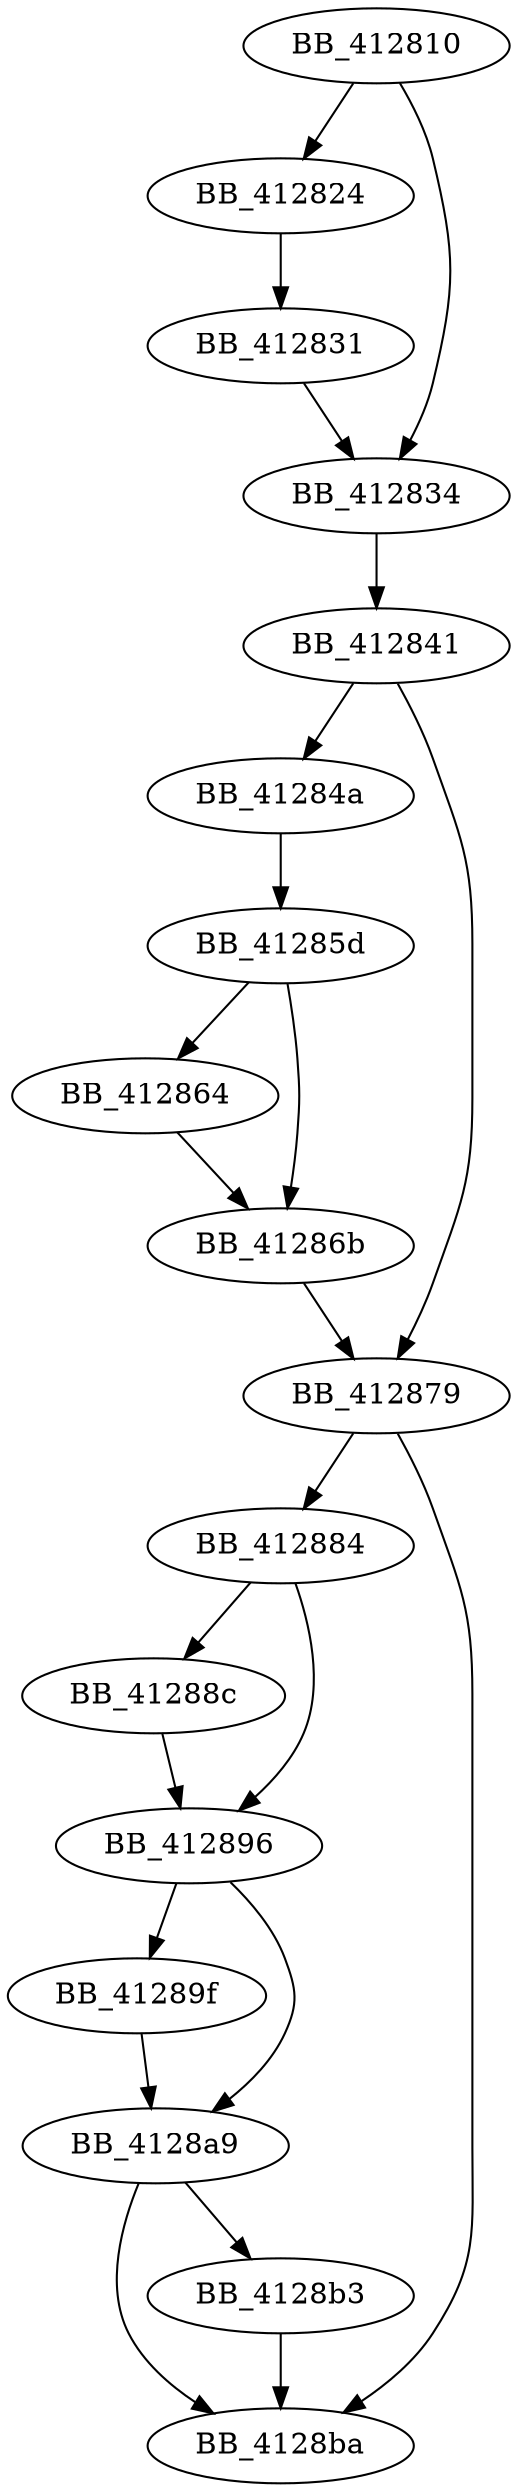 DiGraph sub_412810{
BB_412810->BB_412824
BB_412810->BB_412834
BB_412824->BB_412831
BB_412831->BB_412834
BB_412834->BB_412841
BB_412841->BB_41284a
BB_412841->BB_412879
BB_41284a->BB_41285d
BB_41285d->BB_412864
BB_41285d->BB_41286b
BB_412864->BB_41286b
BB_41286b->BB_412879
BB_412879->BB_412884
BB_412879->BB_4128ba
BB_412884->BB_41288c
BB_412884->BB_412896
BB_41288c->BB_412896
BB_412896->BB_41289f
BB_412896->BB_4128a9
BB_41289f->BB_4128a9
BB_4128a9->BB_4128b3
BB_4128a9->BB_4128ba
BB_4128b3->BB_4128ba
}
